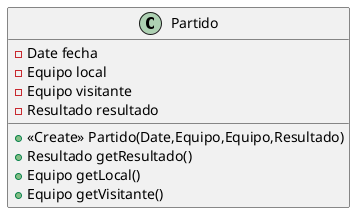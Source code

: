 @startuml
class Partido {
- Date fecha
- Equipo local
- Equipo visitante
- Resultado resultado
+ <<Create>> Partido(Date,Equipo,Equipo,Resultado)
+ Resultado getResultado()
+ Equipo getLocal()
+ Equipo getVisitante()
}
@enduml